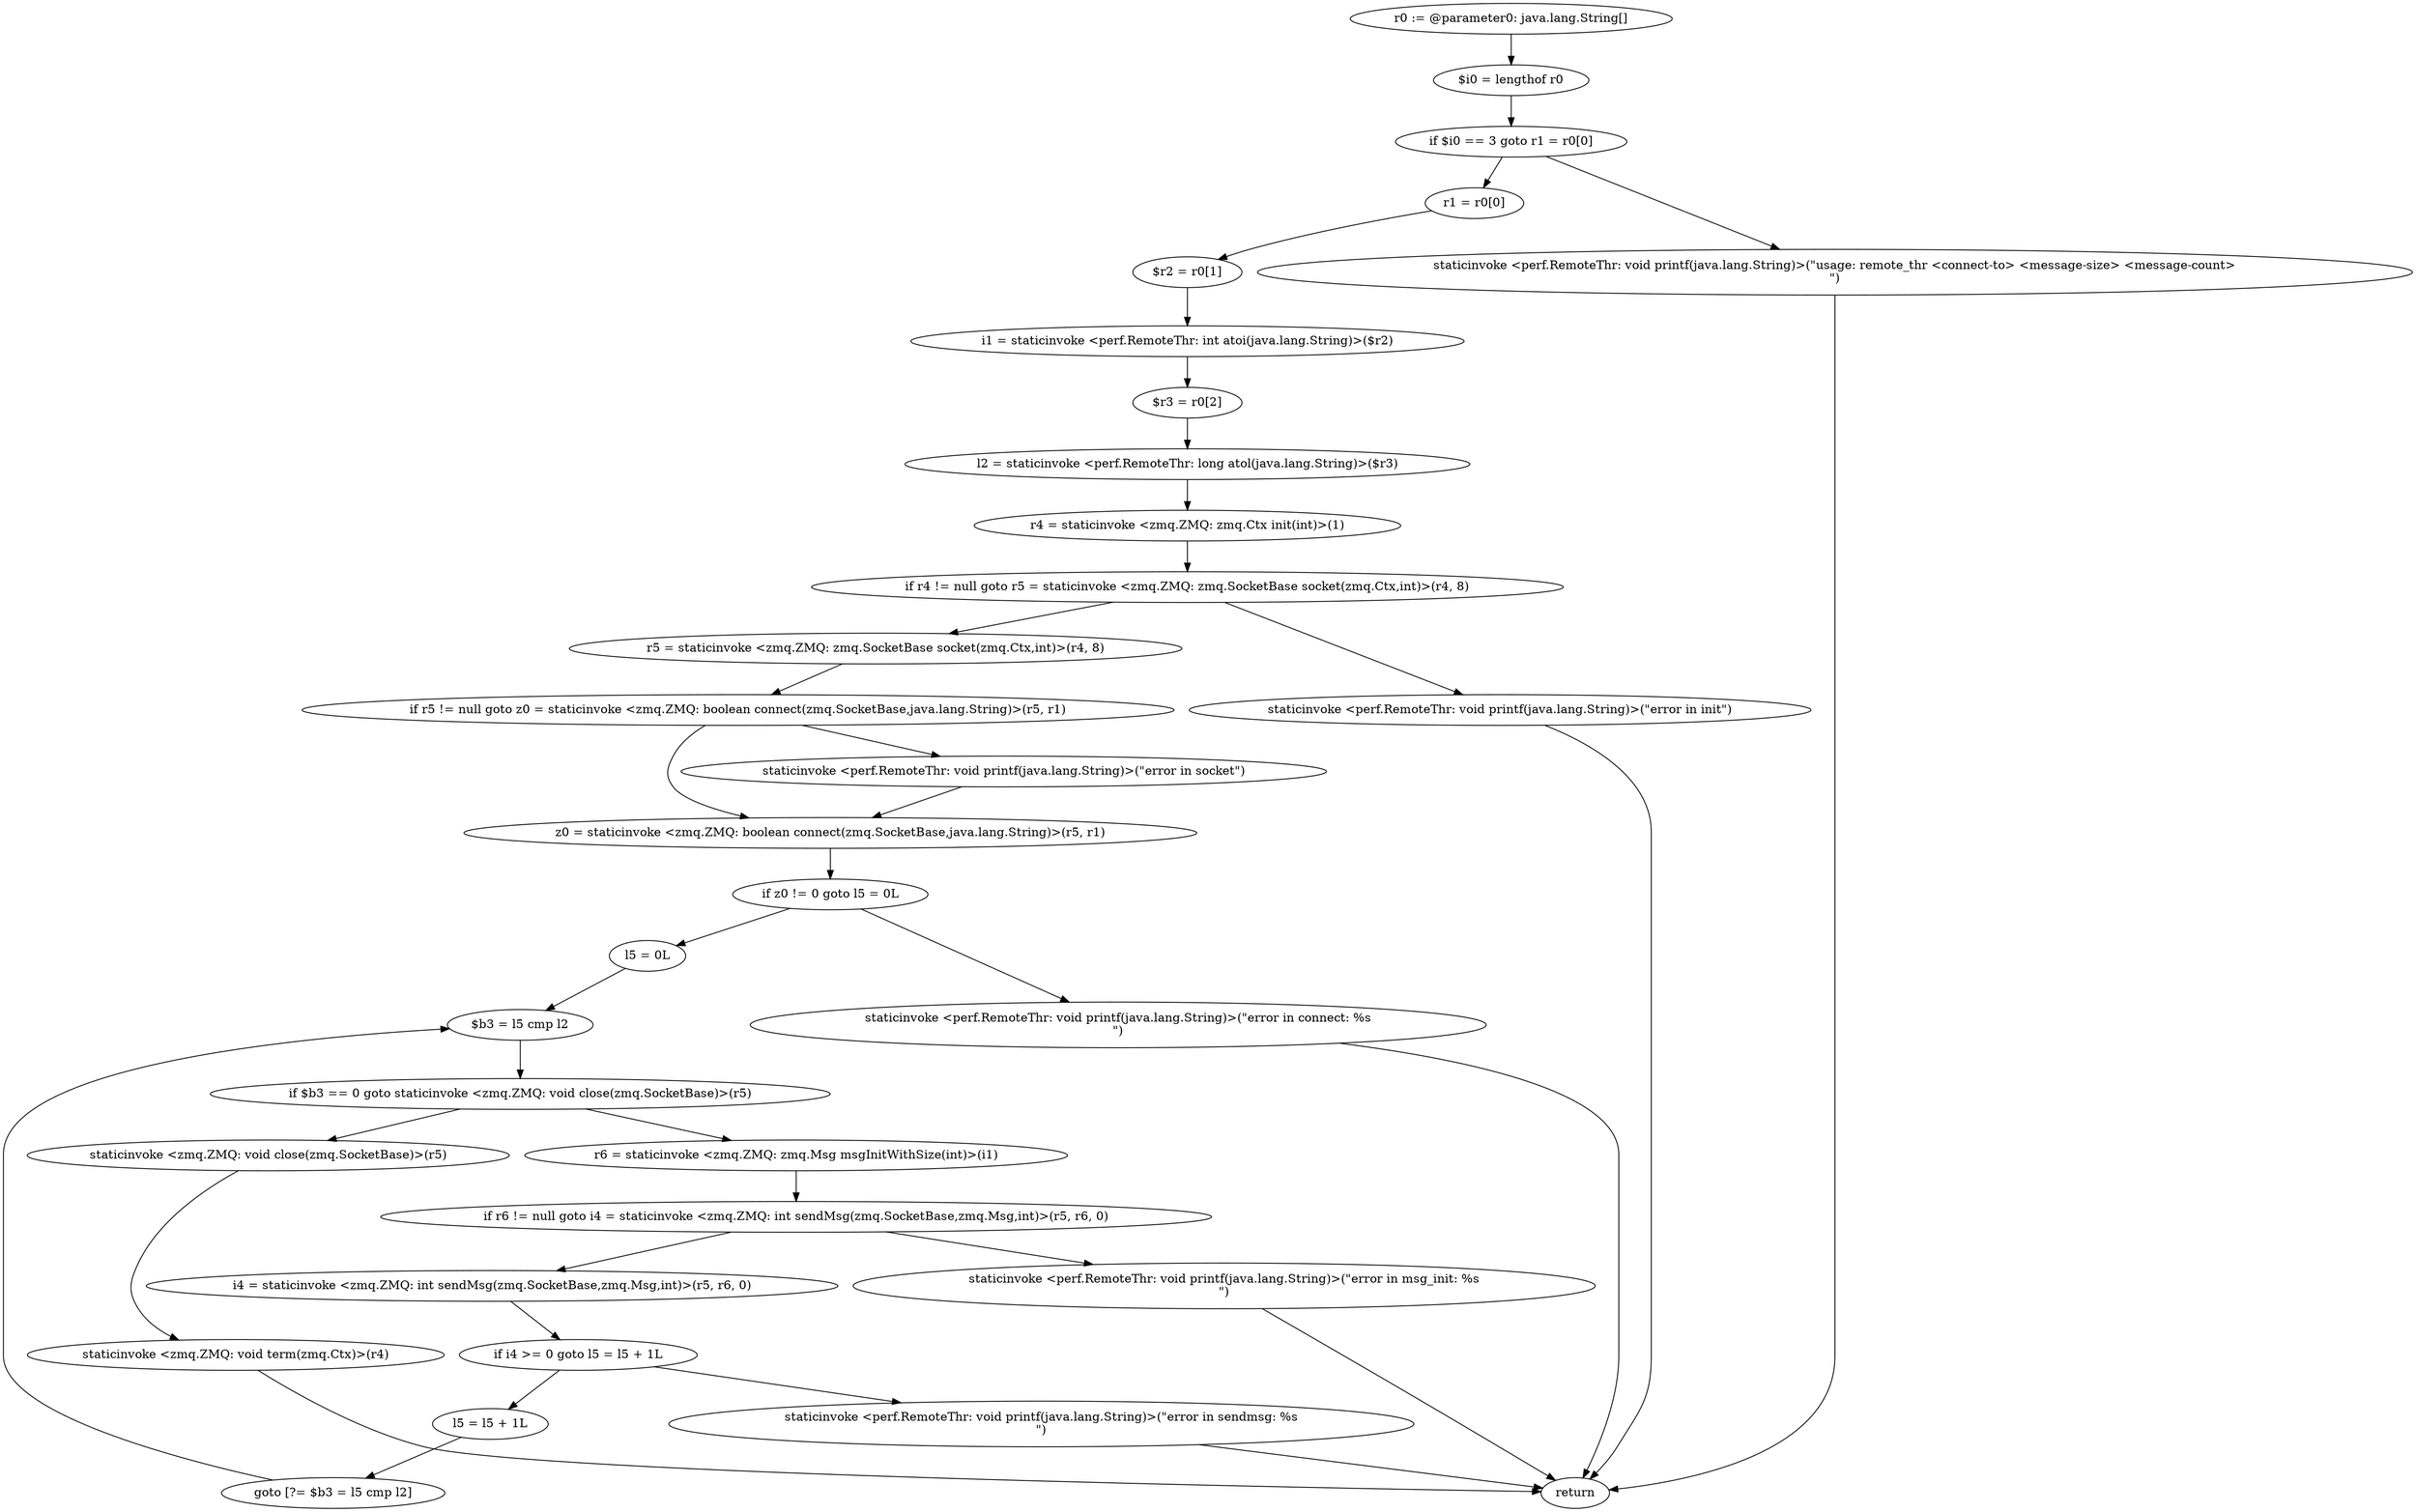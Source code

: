 digraph "unitGraph" {
    "r0 := @parameter0: java.lang.String[]"
    "$i0 = lengthof r0"
    "if $i0 == 3 goto r1 = r0[0]"
    "staticinvoke <perf.RemoteThr: void printf(java.lang.String)>(\"usage: remote_thr <connect-to> <message-size> <message-count>\n\")"
    "return"
    "r1 = r0[0]"
    "$r2 = r0[1]"
    "i1 = staticinvoke <perf.RemoteThr: int atoi(java.lang.String)>($r2)"
    "$r3 = r0[2]"
    "l2 = staticinvoke <perf.RemoteThr: long atol(java.lang.String)>($r3)"
    "r4 = staticinvoke <zmq.ZMQ: zmq.Ctx init(int)>(1)"
    "if r4 != null goto r5 = staticinvoke <zmq.ZMQ: zmq.SocketBase socket(zmq.Ctx,int)>(r4, 8)"
    "staticinvoke <perf.RemoteThr: void printf(java.lang.String)>(\"error in init\")"
    "r5 = staticinvoke <zmq.ZMQ: zmq.SocketBase socket(zmq.Ctx,int)>(r4, 8)"
    "if r5 != null goto z0 = staticinvoke <zmq.ZMQ: boolean connect(zmq.SocketBase,java.lang.String)>(r5, r1)"
    "staticinvoke <perf.RemoteThr: void printf(java.lang.String)>(\"error in socket\")"
    "z0 = staticinvoke <zmq.ZMQ: boolean connect(zmq.SocketBase,java.lang.String)>(r5, r1)"
    "if z0 != 0 goto l5 = 0L"
    "staticinvoke <perf.RemoteThr: void printf(java.lang.String)>(\"error in connect: %s\n\")"
    "l5 = 0L"
    "$b3 = l5 cmp l2"
    "if $b3 == 0 goto staticinvoke <zmq.ZMQ: void close(zmq.SocketBase)>(r5)"
    "r6 = staticinvoke <zmq.ZMQ: zmq.Msg msgInitWithSize(int)>(i1)"
    "if r6 != null goto i4 = staticinvoke <zmq.ZMQ: int sendMsg(zmq.SocketBase,zmq.Msg,int)>(r5, r6, 0)"
    "staticinvoke <perf.RemoteThr: void printf(java.lang.String)>(\"error in msg_init: %s\n\")"
    "i4 = staticinvoke <zmq.ZMQ: int sendMsg(zmq.SocketBase,zmq.Msg,int)>(r5, r6, 0)"
    "if i4 >= 0 goto l5 = l5 + 1L"
    "staticinvoke <perf.RemoteThr: void printf(java.lang.String)>(\"error in sendmsg: %s\n\")"
    "l5 = l5 + 1L"
    "goto [?= $b3 = l5 cmp l2]"
    "staticinvoke <zmq.ZMQ: void close(zmq.SocketBase)>(r5)"
    "staticinvoke <zmq.ZMQ: void term(zmq.Ctx)>(r4)"
    "r0 := @parameter0: java.lang.String[]"->"$i0 = lengthof r0";
    "$i0 = lengthof r0"->"if $i0 == 3 goto r1 = r0[0]";
    "if $i0 == 3 goto r1 = r0[0]"->"staticinvoke <perf.RemoteThr: void printf(java.lang.String)>(\"usage: remote_thr <connect-to> <message-size> <message-count>\n\")";
    "if $i0 == 3 goto r1 = r0[0]"->"r1 = r0[0]";
    "staticinvoke <perf.RemoteThr: void printf(java.lang.String)>(\"usage: remote_thr <connect-to> <message-size> <message-count>\n\")"->"return";
    "r1 = r0[0]"->"$r2 = r0[1]";
    "$r2 = r0[1]"->"i1 = staticinvoke <perf.RemoteThr: int atoi(java.lang.String)>($r2)";
    "i1 = staticinvoke <perf.RemoteThr: int atoi(java.lang.String)>($r2)"->"$r3 = r0[2]";
    "$r3 = r0[2]"->"l2 = staticinvoke <perf.RemoteThr: long atol(java.lang.String)>($r3)";
    "l2 = staticinvoke <perf.RemoteThr: long atol(java.lang.String)>($r3)"->"r4 = staticinvoke <zmq.ZMQ: zmq.Ctx init(int)>(1)";
    "r4 = staticinvoke <zmq.ZMQ: zmq.Ctx init(int)>(1)"->"if r4 != null goto r5 = staticinvoke <zmq.ZMQ: zmq.SocketBase socket(zmq.Ctx,int)>(r4, 8)";
    "if r4 != null goto r5 = staticinvoke <zmq.ZMQ: zmq.SocketBase socket(zmq.Ctx,int)>(r4, 8)"->"staticinvoke <perf.RemoteThr: void printf(java.lang.String)>(\"error in init\")";
    "if r4 != null goto r5 = staticinvoke <zmq.ZMQ: zmq.SocketBase socket(zmq.Ctx,int)>(r4, 8)"->"r5 = staticinvoke <zmq.ZMQ: zmq.SocketBase socket(zmq.Ctx,int)>(r4, 8)";
    "staticinvoke <perf.RemoteThr: void printf(java.lang.String)>(\"error in init\")"->"return";
    "r5 = staticinvoke <zmq.ZMQ: zmq.SocketBase socket(zmq.Ctx,int)>(r4, 8)"->"if r5 != null goto z0 = staticinvoke <zmq.ZMQ: boolean connect(zmq.SocketBase,java.lang.String)>(r5, r1)";
    "if r5 != null goto z0 = staticinvoke <zmq.ZMQ: boolean connect(zmq.SocketBase,java.lang.String)>(r5, r1)"->"staticinvoke <perf.RemoteThr: void printf(java.lang.String)>(\"error in socket\")";
    "if r5 != null goto z0 = staticinvoke <zmq.ZMQ: boolean connect(zmq.SocketBase,java.lang.String)>(r5, r1)"->"z0 = staticinvoke <zmq.ZMQ: boolean connect(zmq.SocketBase,java.lang.String)>(r5, r1)";
    "staticinvoke <perf.RemoteThr: void printf(java.lang.String)>(\"error in socket\")"->"z0 = staticinvoke <zmq.ZMQ: boolean connect(zmq.SocketBase,java.lang.String)>(r5, r1)";
    "z0 = staticinvoke <zmq.ZMQ: boolean connect(zmq.SocketBase,java.lang.String)>(r5, r1)"->"if z0 != 0 goto l5 = 0L";
    "if z0 != 0 goto l5 = 0L"->"staticinvoke <perf.RemoteThr: void printf(java.lang.String)>(\"error in connect: %s\n\")";
    "if z0 != 0 goto l5 = 0L"->"l5 = 0L";
    "staticinvoke <perf.RemoteThr: void printf(java.lang.String)>(\"error in connect: %s\n\")"->"return";
    "l5 = 0L"->"$b3 = l5 cmp l2";
    "$b3 = l5 cmp l2"->"if $b3 == 0 goto staticinvoke <zmq.ZMQ: void close(zmq.SocketBase)>(r5)";
    "if $b3 == 0 goto staticinvoke <zmq.ZMQ: void close(zmq.SocketBase)>(r5)"->"r6 = staticinvoke <zmq.ZMQ: zmq.Msg msgInitWithSize(int)>(i1)";
    "if $b3 == 0 goto staticinvoke <zmq.ZMQ: void close(zmq.SocketBase)>(r5)"->"staticinvoke <zmq.ZMQ: void close(zmq.SocketBase)>(r5)";
    "r6 = staticinvoke <zmq.ZMQ: zmq.Msg msgInitWithSize(int)>(i1)"->"if r6 != null goto i4 = staticinvoke <zmq.ZMQ: int sendMsg(zmq.SocketBase,zmq.Msg,int)>(r5, r6, 0)";
    "if r6 != null goto i4 = staticinvoke <zmq.ZMQ: int sendMsg(zmq.SocketBase,zmq.Msg,int)>(r5, r6, 0)"->"staticinvoke <perf.RemoteThr: void printf(java.lang.String)>(\"error in msg_init: %s\n\")";
    "if r6 != null goto i4 = staticinvoke <zmq.ZMQ: int sendMsg(zmq.SocketBase,zmq.Msg,int)>(r5, r6, 0)"->"i4 = staticinvoke <zmq.ZMQ: int sendMsg(zmq.SocketBase,zmq.Msg,int)>(r5, r6, 0)";
    "staticinvoke <perf.RemoteThr: void printf(java.lang.String)>(\"error in msg_init: %s\n\")"->"return";
    "i4 = staticinvoke <zmq.ZMQ: int sendMsg(zmq.SocketBase,zmq.Msg,int)>(r5, r6, 0)"->"if i4 >= 0 goto l5 = l5 + 1L";
    "if i4 >= 0 goto l5 = l5 + 1L"->"staticinvoke <perf.RemoteThr: void printf(java.lang.String)>(\"error in sendmsg: %s\n\")";
    "if i4 >= 0 goto l5 = l5 + 1L"->"l5 = l5 + 1L";
    "staticinvoke <perf.RemoteThr: void printf(java.lang.String)>(\"error in sendmsg: %s\n\")"->"return";
    "l5 = l5 + 1L"->"goto [?= $b3 = l5 cmp l2]";
    "goto [?= $b3 = l5 cmp l2]"->"$b3 = l5 cmp l2";
    "staticinvoke <zmq.ZMQ: void close(zmq.SocketBase)>(r5)"->"staticinvoke <zmq.ZMQ: void term(zmq.Ctx)>(r4)";
    "staticinvoke <zmq.ZMQ: void term(zmq.Ctx)>(r4)"->"return";
}

